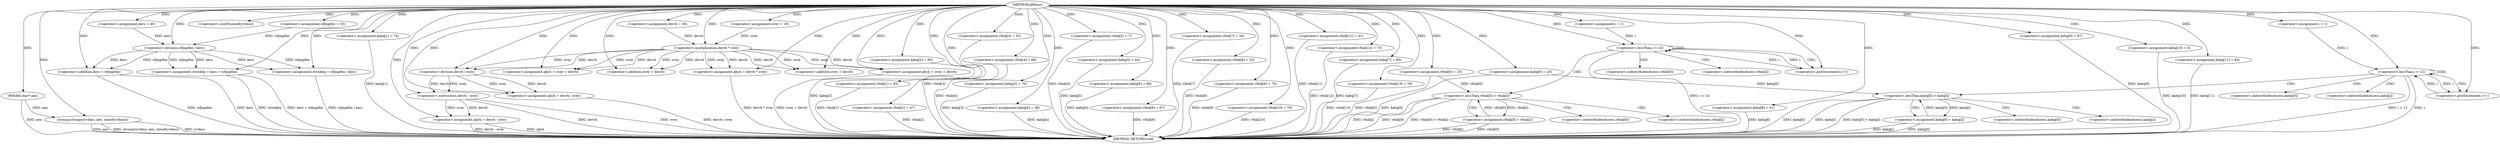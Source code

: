 digraph kfrkunr {  
"6456360425798643090" [label = "(METHOD,kfrkunr)" ]
"6456360425798643338" [label = "(METHOD_RETURN,void)" ]
"6456360425798643091" [label = "(PARAM,char* aen)" ]
"6456360425798643094" [label = "(<operator>.assignment,wfjngdlm = 53)" ]
"6456360425798643099" [label = "(<operator>.assignment,kers = 40)" ]
"6456360425798643103" [label = "(<operator>.assignment,devrb = 36)" ]
"6456360425798643107" [label = "(strncpy,strncpy(yvdmo, aen, sizeof(yvdmo)))" ]
"6456360425798643110" [label = "(<operator>.sizeOf,sizeof(yvdmo))" ]
"6456360425798643112" [label = "(<operator>.assignment,kabq[0] = 20)" ]
"6456360425798643118" [label = "(<operator>.assignment,kabq[1] = 74)" ]
"6456360425798643124" [label = "(<operator>.assignment,ovey = 19)" ]
"6456360425798643128" [label = "(<operator>.assignment,qhyh = devrb * ovey)" ]
"6456360425798643130" [label = "(<operator>.multiplication,devrb * ovey)" ]
"6456360425798643133" [label = "(<operator>.assignment,kabq[2] = 95)" ]
"6456360425798643139" [label = "(<operator>.assignment,ctwxkbq = wfjngdlm / kers)" ]
"6456360425798643141" [label = "(<operator>.division,wfjngdlm / kers)" ]
"6456360425798643144" [label = "(<operator>.assignment,qhyh = ovey + devrb)" ]
"6456360425798643146" [label = "(<operator>.addition,ovey + devrb)" ]
"6456360425798643149" [label = "(<operator>.assignment,vfnik[0] = 25)" ]
"6456360425798643154" [label = "(<operator>.assignment,ctwxkbq = kers + wfjngdlm)" ]
"6456360425798643156" [label = "(<operator>.addition,kers + wfjngdlm)" ]
"6456360425798643159" [label = "(<operator>.assignment,vfnik[1] = 93)" ]
"6456360425798643164" [label = "(<operator>.assignment,vfnik[2] = 47)" ]
"6456360425798643169" [label = "(<operator>.assignment,qhyh = ovey + devrb)" ]
"6456360425798643171" [label = "(<operator>.addition,ovey + devrb)" ]
"6456360425798643174" [label = "(<operator>.assignment,vfnik[3] = 52)" ]
"6456360425798643179" [label = "(<operator>.assignment,qhyh = devrb / ovey)" ]
"6456360425798643181" [label = "(<operator>.division,devrb / ovey)" ]
"6456360425798643184" [label = "(<operator>.assignment,qhyh = devrb - ovey)" ]
"6456360425798643186" [label = "(<operator>.subtraction,devrb - ovey)" ]
"6456360425798643189" [label = "(<operator>.assignment,vfnik[4] = 69)" ]
"6456360425798643194" [label = "(<operator>.assignment,kabq[3] = 70)" ]
"6456360425798643199" [label = "(<operator>.assignment,kabq[4] = 38)" ]
"6456360425798643204" [label = "(<operator>.assignment,vfnik[5] = 7)" ]
"6456360425798643209" [label = "(<operator>.assignment,kabq[5] = 84)" ]
"6456360425798643214" [label = "(<operator>.assignment,kabq[6] = 66)" ]
"6456360425798643219" [label = "(<operator>.assignment,vfnik[6] = 67)" ]
"6456360425798643224" [label = "(<operator>.assignment,vfnik[7] = 34)" ]
"6456360425798643229" [label = "(<operator>.assignment,vfnik[8] = 52)" ]
"6456360425798643234" [label = "(<operator>.assignment,vfnik[9] = 75)" ]
"6456360425798643239" [label = "(<operator>.assignment,vfnik[10] = 79)" ]
"6456360425798643244" [label = "(<operator>.assignment,vfnik[11] = 41)" ]
"6456360425798643249" [label = "(<operator>.assignment,vfnik[12] = 73)" ]
"6456360425798643254" [label = "(<operator>.assignment,kabq[7] = 80)" ]
"6456360425798643259" [label = "(<operator>.assignment,vfnik[13] = 78)" ]
"6456360425798643266" [label = "(<operator>.assignment,i = 1)" ]
"6456360425798643269" [label = "(<operator>.lessThan,i < 14)" ]
"6456360425798643272" [label = "(<operator>.postIncrement,i++)" ]
"6456360425798643276" [label = "(<operator>.lessThan,vfnik[0] < vfnik[i])" ]
"6456360425798643284" [label = "(<operator>.assignment,vfnik[0] = vfnik[i])" ]
"6456360425798643291" [label = "(<operator>.assignment,kabq[8] = 41)" ]
"6456360425798643296" [label = "(<operator>.assignment,kabq[9] = 67)" ]
"6456360425798643301" [label = "(<operator>.assignment,kabq[10] = 6)" ]
"6456360425798643306" [label = "(<operator>.assignment,kabq[11] = 84)" ]
"6456360425798643313" [label = "(<operator>.assignment,i = 1)" ]
"6456360425798643316" [label = "(<operator>.lessThan,i < 12)" ]
"6456360425798643319" [label = "(<operator>.postIncrement,i++)" ]
"6456360425798643323" [label = "(<operator>.lessThan,kabq[0] < kabq[i])" ]
"6456360425798643331" [label = "(<operator>.assignment,kabq[0] = kabq[i])" ]
"6456360425798643277" [label = "(<operator>.indirectIndexAccess,vfnik[0])" ]
"6456360425798643280" [label = "(<operator>.indirectIndexAccess,vfnik[i])" ]
"6456360425798643285" [label = "(<operator>.indirectIndexAccess,vfnik[0])" ]
"6456360425798643288" [label = "(<operator>.indirectIndexAccess,vfnik[i])" ]
"6456360425798643324" [label = "(<operator>.indirectIndexAccess,kabq[0])" ]
"6456360425798643327" [label = "(<operator>.indirectIndexAccess,kabq[i])" ]
"6456360425798643332" [label = "(<operator>.indirectIndexAccess,kabq[0])" ]
"6456360425798643335" [label = "(<operator>.indirectIndexAccess,kabq[i])" ]
  "6456360425798643139" -> "6456360425798643338"  [ label = "DDG: wfjngdlm / kers"] 
  "6456360425798643323" -> "6456360425798643338"  [ label = "DDG: kabq[0]"] 
  "6456360425798643239" -> "6456360425798643338"  [ label = "DDG: vfnik[10]"] 
  "6456360425798643184" -> "6456360425798643338"  [ label = "DDG: qhyh"] 
  "6456360425798643249" -> "6456360425798643338"  [ label = "DDG: vfnik[12]"] 
  "6456360425798643296" -> "6456360425798643338"  [ label = "DDG: kabq[9]"] 
  "6456360425798643133" -> "6456360425798643338"  [ label = "DDG: kabq[2]"] 
  "6456360425798643186" -> "6456360425798643338"  [ label = "DDG: devrb"] 
  "6456360425798643091" -> "6456360425798643338"  [ label = "DDG: aen"] 
  "6456360425798643323" -> "6456360425798643338"  [ label = "DDG: kabq[i]"] 
  "6456360425798643229" -> "6456360425798643338"  [ label = "DDG: vfnik[8]"] 
  "6456360425798643259" -> "6456360425798643338"  [ label = "DDG: vfnik[13]"] 
  "6456360425798643107" -> "6456360425798643338"  [ label = "DDG: aen"] 
  "6456360425798643234" -> "6456360425798643338"  [ label = "DDG: vfnik[9]"] 
  "6456360425798643209" -> "6456360425798643338"  [ label = "DDG: kabq[5]"] 
  "6456360425798643301" -> "6456360425798643338"  [ label = "DDG: kabq[10]"] 
  "6456360425798643276" -> "6456360425798643338"  [ label = "DDG: vfnik[i]"] 
  "6456360425798643154" -> "6456360425798643338"  [ label = "DDG: kers + wfjngdlm"] 
  "6456360425798643159" -> "6456360425798643338"  [ label = "DDG: vfnik[1]"] 
  "6456360425798643284" -> "6456360425798643338"  [ label = "DDG: vfnik[i]"] 
  "6456360425798643184" -> "6456360425798643338"  [ label = "DDG: devrb - ovey"] 
  "6456360425798643118" -> "6456360425798643338"  [ label = "DDG: kabq[1]"] 
  "6456360425798643112" -> "6456360425798643338"  [ label = "DDG: kabq[0]"] 
  "6456360425798643164" -> "6456360425798643338"  [ label = "DDG: vfnik[2]"] 
  "6456360425798643174" -> "6456360425798643338"  [ label = "DDG: vfnik[3]"] 
  "6456360425798643306" -> "6456360425798643338"  [ label = "DDG: kabq[11]"] 
  "6456360425798643156" -> "6456360425798643338"  [ label = "DDG: kers"] 
  "6456360425798643179" -> "6456360425798643338"  [ label = "DDG: devrb / ovey"] 
  "6456360425798643128" -> "6456360425798643338"  [ label = "DDG: devrb * ovey"] 
  "6456360425798643107" -> "6456360425798643338"  [ label = "DDG: strncpy(yvdmo, aen, sizeof(yvdmo))"] 
  "6456360425798643204" -> "6456360425798643338"  [ label = "DDG: vfnik[5]"] 
  "6456360425798643276" -> "6456360425798643338"  [ label = "DDG: vfnik[0]"] 
  "6456360425798643194" -> "6456360425798643338"  [ label = "DDG: kabq[3]"] 
  "6456360425798643316" -> "6456360425798643338"  [ label = "DDG: i < 12"] 
  "6456360425798643186" -> "6456360425798643338"  [ label = "DDG: ovey"] 
  "6456360425798643244" -> "6456360425798643338"  [ label = "DDG: vfnik[11]"] 
  "6456360425798643276" -> "6456360425798643338"  [ label = "DDG: vfnik[0] < vfnik[i]"] 
  "6456360425798643107" -> "6456360425798643338"  [ label = "DDG: yvdmo"] 
  "6456360425798643269" -> "6456360425798643338"  [ label = "DDG: i < 14"] 
  "6456360425798643156" -> "6456360425798643338"  [ label = "DDG: wfjngdlm"] 
  "6456360425798643254" -> "6456360425798643338"  [ label = "DDG: kabq[7]"] 
  "6456360425798643224" -> "6456360425798643338"  [ label = "DDG: vfnik[7]"] 
  "6456360425798643149" -> "6456360425798643338"  [ label = "DDG: vfnik[0]"] 
  "6456360425798643199" -> "6456360425798643338"  [ label = "DDG: kabq[4]"] 
  "6456360425798643219" -> "6456360425798643338"  [ label = "DDG: vfnik[6]"] 
  "6456360425798643214" -> "6456360425798643338"  [ label = "DDG: kabq[6]"] 
  "6456360425798643284" -> "6456360425798643338"  [ label = "DDG: vfnik[0]"] 
  "6456360425798643331" -> "6456360425798643338"  [ label = "DDG: kabq[i]"] 
  "6456360425798643323" -> "6456360425798643338"  [ label = "DDG: kabq[0] < kabq[i]"] 
  "6456360425798643169" -> "6456360425798643338"  [ label = "DDG: ovey + devrb"] 
  "6456360425798643154" -> "6456360425798643338"  [ label = "DDG: ctwxkbq"] 
  "6456360425798643316" -> "6456360425798643338"  [ label = "DDG: i"] 
  "6456360425798643331" -> "6456360425798643338"  [ label = "DDG: kabq[0]"] 
  "6456360425798643291" -> "6456360425798643338"  [ label = "DDG: kabq[8]"] 
  "6456360425798643189" -> "6456360425798643338"  [ label = "DDG: vfnik[4]"] 
  "6456360425798643090" -> "6456360425798643091"  [ label = "DDG: "] 
  "6456360425798643090" -> "6456360425798643094"  [ label = "DDG: "] 
  "6456360425798643090" -> "6456360425798643099"  [ label = "DDG: "] 
  "6456360425798643090" -> "6456360425798643103"  [ label = "DDG: "] 
  "6456360425798643090" -> "6456360425798643107"  [ label = "DDG: "] 
  "6456360425798643091" -> "6456360425798643107"  [ label = "DDG: aen"] 
  "6456360425798643090" -> "6456360425798643110"  [ label = "DDG: "] 
  "6456360425798643090" -> "6456360425798643112"  [ label = "DDG: "] 
  "6456360425798643090" -> "6456360425798643118"  [ label = "DDG: "] 
  "6456360425798643090" -> "6456360425798643124"  [ label = "DDG: "] 
  "6456360425798643130" -> "6456360425798643128"  [ label = "DDG: devrb"] 
  "6456360425798643130" -> "6456360425798643128"  [ label = "DDG: ovey"] 
  "6456360425798643090" -> "6456360425798643128"  [ label = "DDG: "] 
  "6456360425798643103" -> "6456360425798643130"  [ label = "DDG: devrb"] 
  "6456360425798643090" -> "6456360425798643130"  [ label = "DDG: "] 
  "6456360425798643124" -> "6456360425798643130"  [ label = "DDG: ovey"] 
  "6456360425798643090" -> "6456360425798643133"  [ label = "DDG: "] 
  "6456360425798643141" -> "6456360425798643139"  [ label = "DDG: wfjngdlm"] 
  "6456360425798643141" -> "6456360425798643139"  [ label = "DDG: kers"] 
  "6456360425798643090" -> "6456360425798643139"  [ label = "DDG: "] 
  "6456360425798643094" -> "6456360425798643141"  [ label = "DDG: wfjngdlm"] 
  "6456360425798643090" -> "6456360425798643141"  [ label = "DDG: "] 
  "6456360425798643099" -> "6456360425798643141"  [ label = "DDG: kers"] 
  "6456360425798643130" -> "6456360425798643144"  [ label = "DDG: ovey"] 
  "6456360425798643090" -> "6456360425798643144"  [ label = "DDG: "] 
  "6456360425798643130" -> "6456360425798643144"  [ label = "DDG: devrb"] 
  "6456360425798643130" -> "6456360425798643146"  [ label = "DDG: ovey"] 
  "6456360425798643090" -> "6456360425798643146"  [ label = "DDG: "] 
  "6456360425798643130" -> "6456360425798643146"  [ label = "DDG: devrb"] 
  "6456360425798643090" -> "6456360425798643149"  [ label = "DDG: "] 
  "6456360425798643141" -> "6456360425798643154"  [ label = "DDG: kers"] 
  "6456360425798643090" -> "6456360425798643154"  [ label = "DDG: "] 
  "6456360425798643141" -> "6456360425798643154"  [ label = "DDG: wfjngdlm"] 
  "6456360425798643141" -> "6456360425798643156"  [ label = "DDG: kers"] 
  "6456360425798643090" -> "6456360425798643156"  [ label = "DDG: "] 
  "6456360425798643141" -> "6456360425798643156"  [ label = "DDG: wfjngdlm"] 
  "6456360425798643090" -> "6456360425798643159"  [ label = "DDG: "] 
  "6456360425798643090" -> "6456360425798643164"  [ label = "DDG: "] 
  "6456360425798643090" -> "6456360425798643169"  [ label = "DDG: "] 
  "6456360425798643130" -> "6456360425798643169"  [ label = "DDG: ovey"] 
  "6456360425798643130" -> "6456360425798643169"  [ label = "DDG: devrb"] 
  "6456360425798643090" -> "6456360425798643171"  [ label = "DDG: "] 
  "6456360425798643130" -> "6456360425798643171"  [ label = "DDG: ovey"] 
  "6456360425798643130" -> "6456360425798643171"  [ label = "DDG: devrb"] 
  "6456360425798643090" -> "6456360425798643174"  [ label = "DDG: "] 
  "6456360425798643181" -> "6456360425798643179"  [ label = "DDG: devrb"] 
  "6456360425798643181" -> "6456360425798643179"  [ label = "DDG: ovey"] 
  "6456360425798643090" -> "6456360425798643179"  [ label = "DDG: "] 
  "6456360425798643090" -> "6456360425798643181"  [ label = "DDG: "] 
  "6456360425798643130" -> "6456360425798643181"  [ label = "DDG: devrb"] 
  "6456360425798643130" -> "6456360425798643181"  [ label = "DDG: ovey"] 
  "6456360425798643186" -> "6456360425798643184"  [ label = "DDG: devrb"] 
  "6456360425798643186" -> "6456360425798643184"  [ label = "DDG: ovey"] 
  "6456360425798643090" -> "6456360425798643184"  [ label = "DDG: "] 
  "6456360425798643181" -> "6456360425798643186"  [ label = "DDG: devrb"] 
  "6456360425798643090" -> "6456360425798643186"  [ label = "DDG: "] 
  "6456360425798643181" -> "6456360425798643186"  [ label = "DDG: ovey"] 
  "6456360425798643090" -> "6456360425798643189"  [ label = "DDG: "] 
  "6456360425798643090" -> "6456360425798643194"  [ label = "DDG: "] 
  "6456360425798643090" -> "6456360425798643199"  [ label = "DDG: "] 
  "6456360425798643090" -> "6456360425798643204"  [ label = "DDG: "] 
  "6456360425798643090" -> "6456360425798643209"  [ label = "DDG: "] 
  "6456360425798643090" -> "6456360425798643214"  [ label = "DDG: "] 
  "6456360425798643090" -> "6456360425798643219"  [ label = "DDG: "] 
  "6456360425798643090" -> "6456360425798643224"  [ label = "DDG: "] 
  "6456360425798643090" -> "6456360425798643229"  [ label = "DDG: "] 
  "6456360425798643090" -> "6456360425798643234"  [ label = "DDG: "] 
  "6456360425798643090" -> "6456360425798643239"  [ label = "DDG: "] 
  "6456360425798643090" -> "6456360425798643244"  [ label = "DDG: "] 
  "6456360425798643090" -> "6456360425798643249"  [ label = "DDG: "] 
  "6456360425798643090" -> "6456360425798643254"  [ label = "DDG: "] 
  "6456360425798643090" -> "6456360425798643259"  [ label = "DDG: "] 
  "6456360425798643090" -> "6456360425798643266"  [ label = "DDG: "] 
  "6456360425798643266" -> "6456360425798643269"  [ label = "DDG: i"] 
  "6456360425798643272" -> "6456360425798643269"  [ label = "DDG: i"] 
  "6456360425798643090" -> "6456360425798643269"  [ label = "DDG: "] 
  "6456360425798643269" -> "6456360425798643272"  [ label = "DDG: i"] 
  "6456360425798643090" -> "6456360425798643272"  [ label = "DDG: "] 
  "6456360425798643149" -> "6456360425798643276"  [ label = "DDG: vfnik[0]"] 
  "6456360425798643284" -> "6456360425798643276"  [ label = "DDG: vfnik[0]"] 
  "6456360425798643276" -> "6456360425798643284"  [ label = "DDG: vfnik[i]"] 
  "6456360425798643090" -> "6456360425798643291"  [ label = "DDG: "] 
  "6456360425798643090" -> "6456360425798643296"  [ label = "DDG: "] 
  "6456360425798643090" -> "6456360425798643301"  [ label = "DDG: "] 
  "6456360425798643090" -> "6456360425798643306"  [ label = "DDG: "] 
  "6456360425798643090" -> "6456360425798643313"  [ label = "DDG: "] 
  "6456360425798643313" -> "6456360425798643316"  [ label = "DDG: i"] 
  "6456360425798643319" -> "6456360425798643316"  [ label = "DDG: i"] 
  "6456360425798643090" -> "6456360425798643316"  [ label = "DDG: "] 
  "6456360425798643316" -> "6456360425798643319"  [ label = "DDG: i"] 
  "6456360425798643090" -> "6456360425798643319"  [ label = "DDG: "] 
  "6456360425798643112" -> "6456360425798643323"  [ label = "DDG: kabq[0]"] 
  "6456360425798643331" -> "6456360425798643323"  [ label = "DDG: kabq[0]"] 
  "6456360425798643323" -> "6456360425798643331"  [ label = "DDG: kabq[i]"] 
  "6456360425798643269" -> "6456360425798643280"  [ label = "CDG: "] 
  "6456360425798643269" -> "6456360425798643276"  [ label = "CDG: "] 
  "6456360425798643269" -> "6456360425798643277"  [ label = "CDG: "] 
  "6456360425798643269" -> "6456360425798643272"  [ label = "CDG: "] 
  "6456360425798643269" -> "6456360425798643269"  [ label = "CDG: "] 
  "6456360425798643276" -> "6456360425798643288"  [ label = "CDG: "] 
  "6456360425798643276" -> "6456360425798643284"  [ label = "CDG: "] 
  "6456360425798643276" -> "6456360425798643285"  [ label = "CDG: "] 
  "6456360425798643316" -> "6456360425798643327"  [ label = "CDG: "] 
  "6456360425798643316" -> "6456360425798643324"  [ label = "CDG: "] 
  "6456360425798643316" -> "6456360425798643323"  [ label = "CDG: "] 
  "6456360425798643316" -> "6456360425798643319"  [ label = "CDG: "] 
  "6456360425798643316" -> "6456360425798643316"  [ label = "CDG: "] 
  "6456360425798643323" -> "6456360425798643335"  [ label = "CDG: "] 
  "6456360425798643323" -> "6456360425798643332"  [ label = "CDG: "] 
  "6456360425798643323" -> "6456360425798643331"  [ label = "CDG: "] 
}
